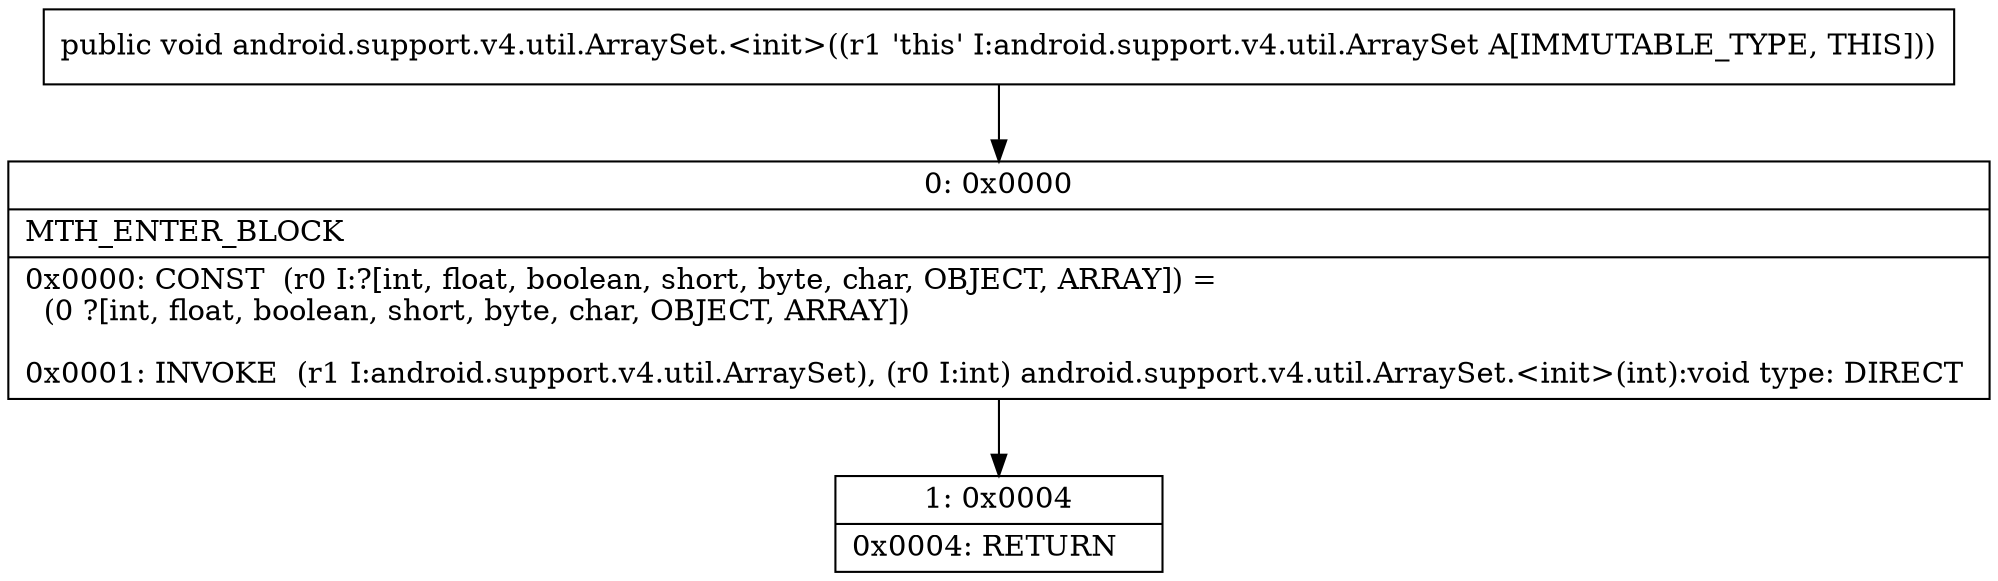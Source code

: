 digraph "CFG forandroid.support.v4.util.ArraySet.\<init\>()V" {
Node_0 [shape=record,label="{0\:\ 0x0000|MTH_ENTER_BLOCK\l|0x0000: CONST  (r0 I:?[int, float, boolean, short, byte, char, OBJECT, ARRAY]) = \l  (0 ?[int, float, boolean, short, byte, char, OBJECT, ARRAY])\l \l0x0001: INVOKE  (r1 I:android.support.v4.util.ArraySet), (r0 I:int) android.support.v4.util.ArraySet.\<init\>(int):void type: DIRECT \l}"];
Node_1 [shape=record,label="{1\:\ 0x0004|0x0004: RETURN   \l}"];
MethodNode[shape=record,label="{public void android.support.v4.util.ArraySet.\<init\>((r1 'this' I:android.support.v4.util.ArraySet A[IMMUTABLE_TYPE, THIS])) }"];
MethodNode -> Node_0;
Node_0 -> Node_1;
}

